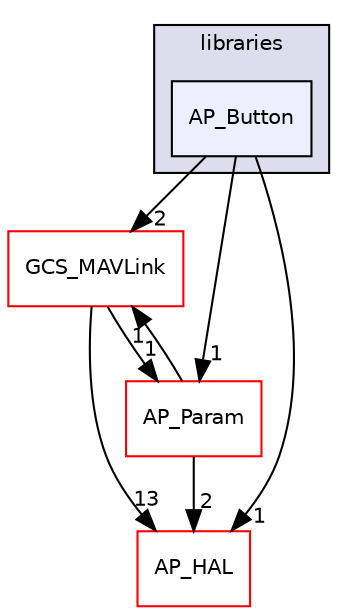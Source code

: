 digraph "libraries/AP_Button" {
  compound=true
  node [ fontsize="10", fontname="Helvetica"];
  edge [ labelfontsize="10", labelfontname="Helvetica"];
  subgraph clusterdir_bc0718b08fb2015b8e59c47b2805f60c {
    graph [ bgcolor="#ddddee", pencolor="black", label="libraries" fontname="Helvetica", fontsize="10", URL="dir_bc0718b08fb2015b8e59c47b2805f60c.html"]
  dir_91b224ac0dee0efca19fd38a700287fa [shape=box, label="AP_Button", style="filled", fillcolor="#eeeeff", pencolor="black", URL="dir_91b224ac0dee0efca19fd38a700287fa.html"];
  }
  dir_be870cb78c6e1bc08f9e4388e1828b4d [shape=box label="GCS_MAVLink" fillcolor="white" style="filled" color="red" URL="dir_be870cb78c6e1bc08f9e4388e1828b4d.html"];
  dir_1cbc10423b2512b31103883361e0123b [shape=box label="AP_HAL" fillcolor="white" style="filled" color="red" URL="dir_1cbc10423b2512b31103883361e0123b.html"];
  dir_200d929b8d5577e7f19dc05ce443c612 [shape=box label="AP_Param" fillcolor="white" style="filled" color="red" URL="dir_200d929b8d5577e7f19dc05ce443c612.html"];
  dir_be870cb78c6e1bc08f9e4388e1828b4d->dir_1cbc10423b2512b31103883361e0123b [headlabel="13", labeldistance=1.5 headhref="dir_000179_000057.html"];
  dir_be870cb78c6e1bc08f9e4388e1828b4d->dir_200d929b8d5577e7f19dc05ce443c612 [headlabel="1", labeldistance=1.5 headhref="dir_000179_000136.html"];
  dir_200d929b8d5577e7f19dc05ce443c612->dir_be870cb78c6e1bc08f9e4388e1828b4d [headlabel="1", labeldistance=1.5 headhref="dir_000136_000179.html"];
  dir_200d929b8d5577e7f19dc05ce443c612->dir_1cbc10423b2512b31103883361e0123b [headlabel="2", labeldistance=1.5 headhref="dir_000136_000057.html"];
  dir_91b224ac0dee0efca19fd38a700287fa->dir_be870cb78c6e1bc08f9e4388e1828b4d [headlabel="2", labeldistance=1.5 headhref="dir_000034_000179.html"];
  dir_91b224ac0dee0efca19fd38a700287fa->dir_1cbc10423b2512b31103883361e0123b [headlabel="1", labeldistance=1.5 headhref="dir_000034_000057.html"];
  dir_91b224ac0dee0efca19fd38a700287fa->dir_200d929b8d5577e7f19dc05ce443c612 [headlabel="1", labeldistance=1.5 headhref="dir_000034_000136.html"];
}
